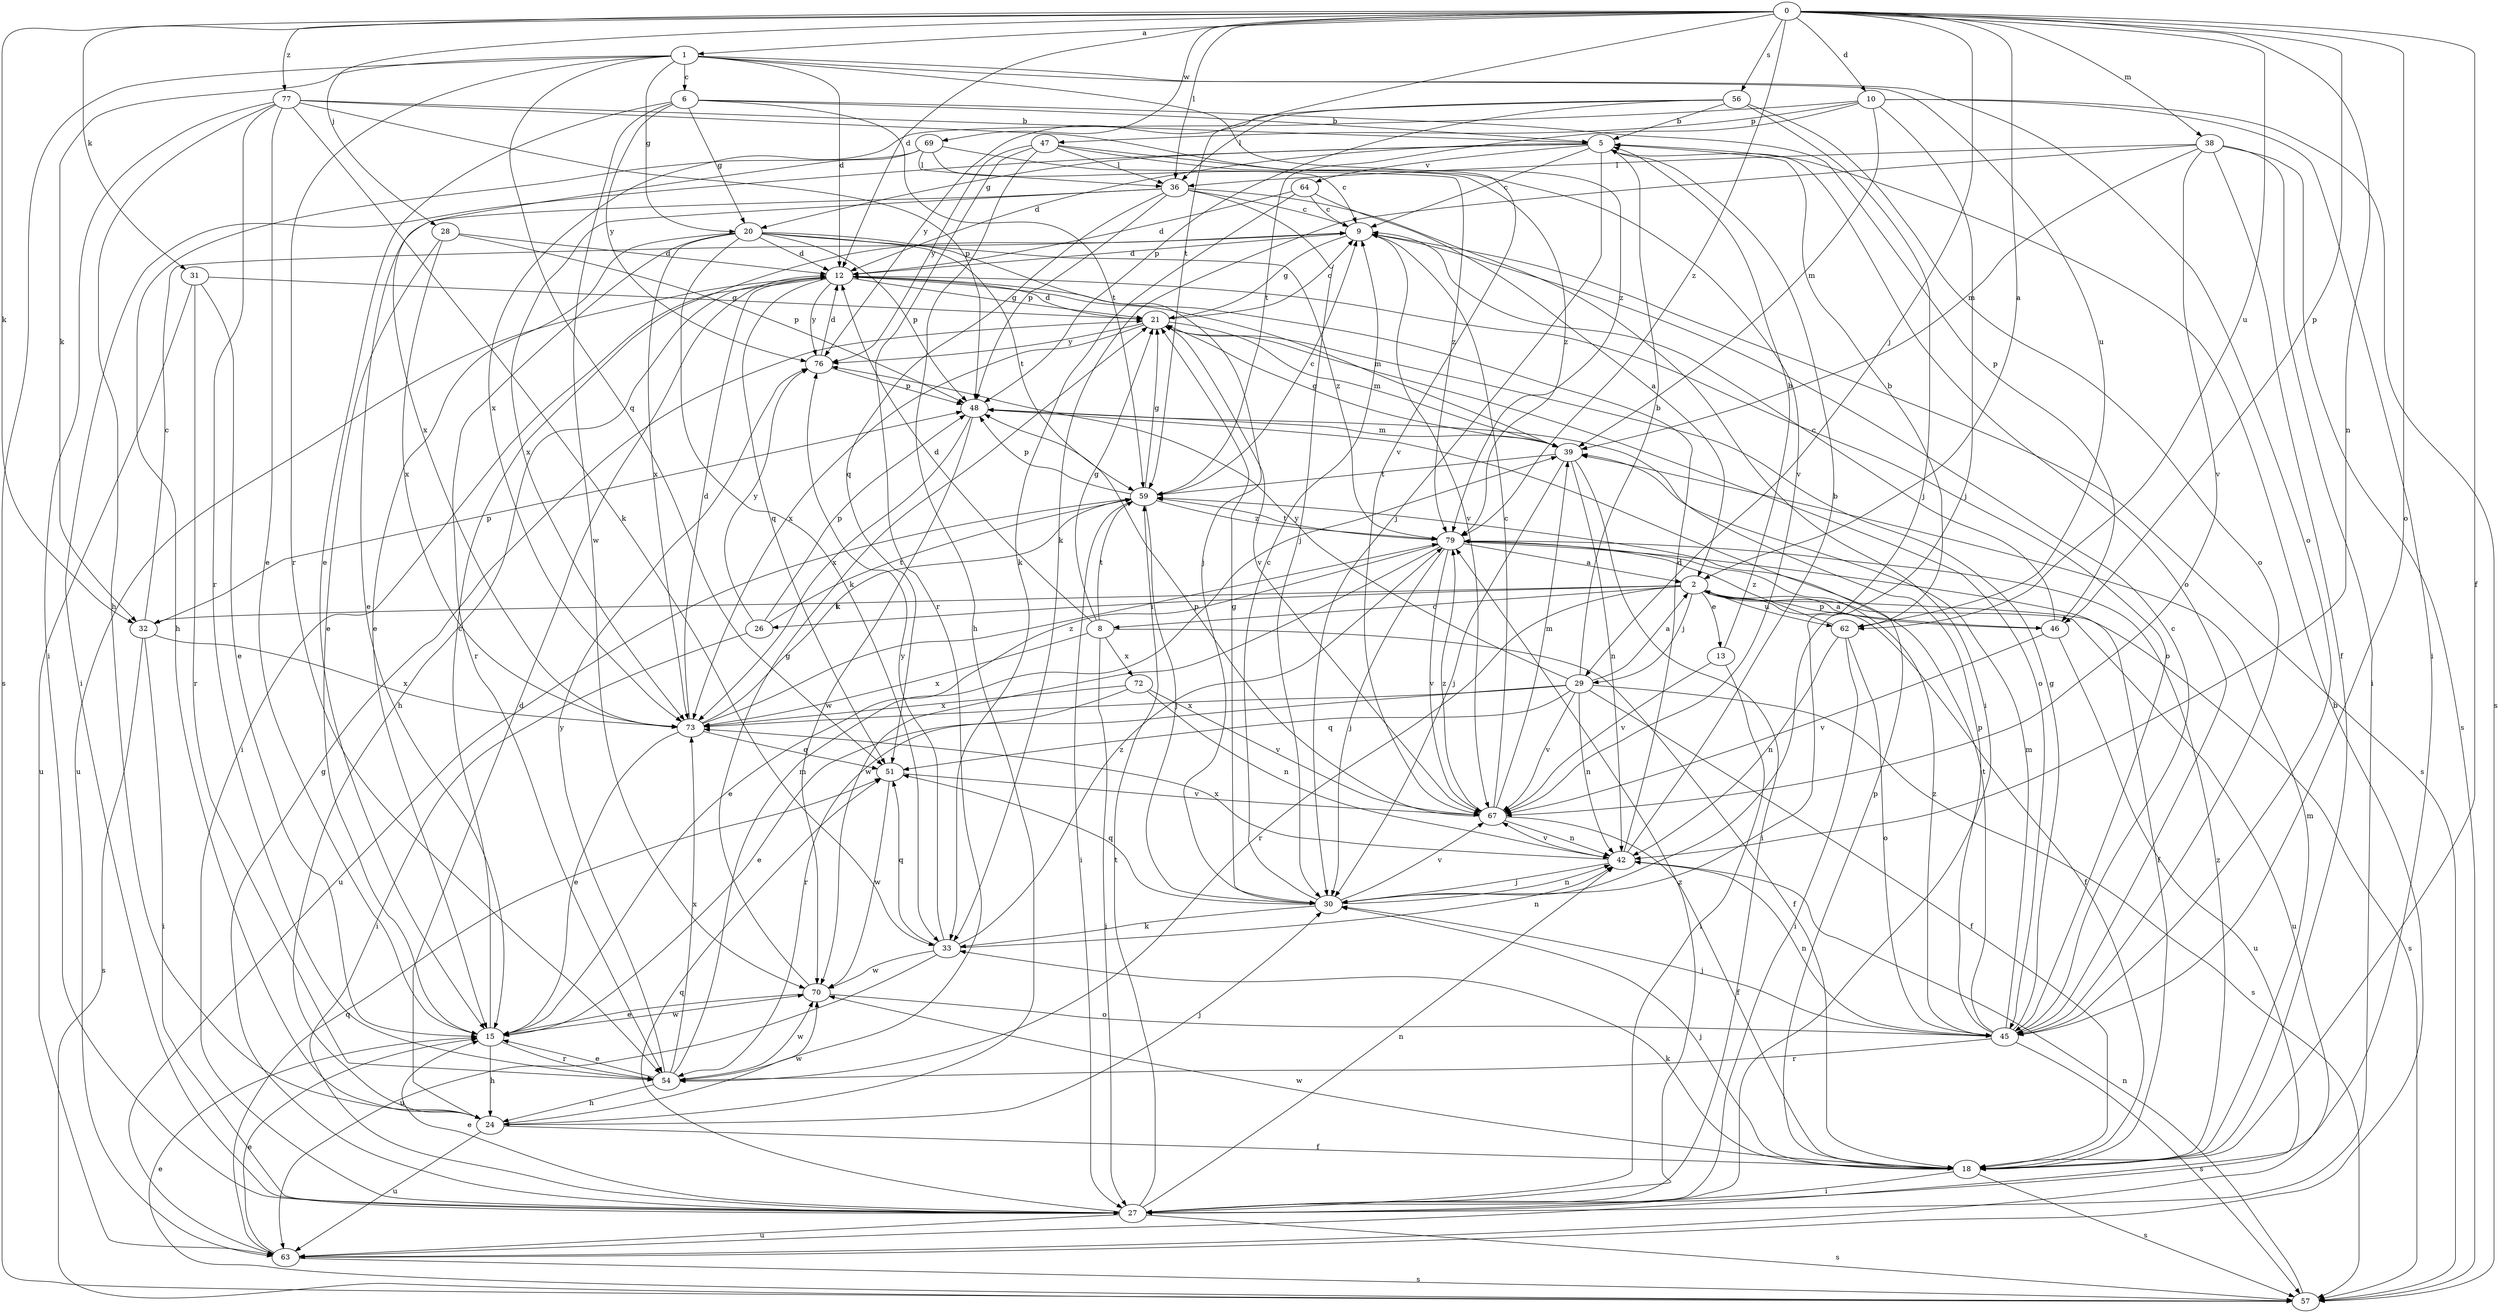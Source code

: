 strict digraph  {
0;
1;
2;
5;
6;
8;
9;
10;
12;
13;
15;
18;
20;
21;
24;
26;
27;
28;
29;
30;
31;
32;
33;
36;
38;
39;
42;
45;
46;
47;
48;
51;
54;
56;
57;
59;
62;
63;
64;
67;
69;
70;
72;
73;
76;
77;
79;
0 -> 1  [label=a];
0 -> 2  [label=a];
0 -> 10  [label=d];
0 -> 12  [label=d];
0 -> 18  [label=f];
0 -> 28  [label=j];
0 -> 29  [label=j];
0 -> 31  [label=k];
0 -> 32  [label=k];
0 -> 36  [label=l];
0 -> 38  [label=m];
0 -> 42  [label=n];
0 -> 45  [label=o];
0 -> 46  [label=p];
0 -> 56  [label=s];
0 -> 59  [label=t];
0 -> 62  [label=u];
0 -> 69  [label=w];
0 -> 77  [label=z];
0 -> 79  [label=z];
1 -> 6  [label=c];
1 -> 12  [label=d];
1 -> 20  [label=g];
1 -> 32  [label=k];
1 -> 45  [label=o];
1 -> 51  [label=q];
1 -> 54  [label=r];
1 -> 57  [label=s];
1 -> 62  [label=u];
1 -> 79  [label=z];
2 -> 8  [label=c];
2 -> 13  [label=e];
2 -> 18  [label=f];
2 -> 26  [label=i];
2 -> 29  [label=j];
2 -> 32  [label=k];
2 -> 46  [label=p];
2 -> 54  [label=r];
2 -> 57  [label=s];
2 -> 62  [label=u];
2 -> 63  [label=u];
5 -> 9  [label=c];
5 -> 12  [label=d];
5 -> 20  [label=g];
5 -> 27  [label=i];
5 -> 30  [label=j];
5 -> 45  [label=o];
5 -> 64  [label=v];
6 -> 5  [label=b];
6 -> 15  [label=e];
6 -> 20  [label=g];
6 -> 46  [label=p];
6 -> 59  [label=t];
6 -> 70  [label=w];
6 -> 76  [label=y];
8 -> 12  [label=d];
8 -> 18  [label=f];
8 -> 21  [label=g];
8 -> 27  [label=i];
8 -> 59  [label=t];
8 -> 72  [label=x];
8 -> 73  [label=x];
9 -> 12  [label=d];
9 -> 21  [label=g];
9 -> 57  [label=s];
9 -> 67  [label=v];
10 -> 27  [label=i];
10 -> 30  [label=j];
10 -> 39  [label=m];
10 -> 47  [label=p];
10 -> 57  [label=s];
10 -> 59  [label=t];
10 -> 73  [label=x];
12 -> 21  [label=g];
12 -> 24  [label=h];
12 -> 27  [label=i];
12 -> 39  [label=m];
12 -> 45  [label=o];
12 -> 51  [label=q];
12 -> 63  [label=u];
12 -> 76  [label=y];
13 -> 5  [label=b];
13 -> 27  [label=i];
13 -> 67  [label=v];
15 -> 9  [label=c];
15 -> 24  [label=h];
15 -> 54  [label=r];
15 -> 70  [label=w];
18 -> 27  [label=i];
18 -> 30  [label=j];
18 -> 33  [label=k];
18 -> 39  [label=m];
18 -> 48  [label=p];
18 -> 57  [label=s];
18 -> 70  [label=w];
18 -> 79  [label=z];
20 -> 12  [label=d];
20 -> 15  [label=e];
20 -> 30  [label=j];
20 -> 33  [label=k];
20 -> 48  [label=p];
20 -> 54  [label=r];
20 -> 59  [label=t];
20 -> 73  [label=x];
20 -> 79  [label=z];
21 -> 9  [label=c];
21 -> 12  [label=d];
21 -> 39  [label=m];
21 -> 45  [label=o];
21 -> 67  [label=v];
21 -> 73  [label=x];
21 -> 76  [label=y];
24 -> 12  [label=d];
24 -> 18  [label=f];
24 -> 30  [label=j];
24 -> 63  [label=u];
24 -> 70  [label=w];
26 -> 27  [label=i];
26 -> 48  [label=p];
26 -> 59  [label=t];
26 -> 76  [label=y];
27 -> 15  [label=e];
27 -> 21  [label=g];
27 -> 42  [label=n];
27 -> 51  [label=q];
27 -> 57  [label=s];
27 -> 59  [label=t];
27 -> 63  [label=u];
27 -> 79  [label=z];
28 -> 12  [label=d];
28 -> 15  [label=e];
28 -> 48  [label=p];
28 -> 73  [label=x];
29 -> 2  [label=a];
29 -> 5  [label=b];
29 -> 15  [label=e];
29 -> 18  [label=f];
29 -> 42  [label=n];
29 -> 51  [label=q];
29 -> 57  [label=s];
29 -> 67  [label=v];
29 -> 73  [label=x];
29 -> 76  [label=y];
30 -> 9  [label=c];
30 -> 21  [label=g];
30 -> 33  [label=k];
30 -> 42  [label=n];
30 -> 51  [label=q];
30 -> 67  [label=v];
31 -> 15  [label=e];
31 -> 21  [label=g];
31 -> 54  [label=r];
31 -> 63  [label=u];
32 -> 9  [label=c];
32 -> 27  [label=i];
32 -> 48  [label=p];
32 -> 57  [label=s];
32 -> 73  [label=x];
33 -> 42  [label=n];
33 -> 51  [label=q];
33 -> 63  [label=u];
33 -> 70  [label=w];
33 -> 76  [label=y];
33 -> 79  [label=z];
36 -> 9  [label=c];
36 -> 15  [label=e];
36 -> 27  [label=i];
36 -> 30  [label=j];
36 -> 48  [label=p];
36 -> 51  [label=q];
36 -> 73  [label=x];
38 -> 18  [label=f];
38 -> 27  [label=i];
38 -> 33  [label=k];
38 -> 36  [label=l];
38 -> 39  [label=m];
38 -> 57  [label=s];
38 -> 67  [label=v];
39 -> 21  [label=g];
39 -> 27  [label=i];
39 -> 30  [label=j];
39 -> 42  [label=n];
39 -> 59  [label=t];
42 -> 5  [label=b];
42 -> 12  [label=d];
42 -> 30  [label=j];
42 -> 67  [label=v];
42 -> 73  [label=x];
45 -> 9  [label=c];
45 -> 21  [label=g];
45 -> 30  [label=j];
45 -> 39  [label=m];
45 -> 42  [label=n];
45 -> 48  [label=p];
45 -> 54  [label=r];
45 -> 57  [label=s];
45 -> 59  [label=t];
45 -> 79  [label=z];
46 -> 2  [label=a];
46 -> 9  [label=c];
46 -> 63  [label=u];
46 -> 67  [label=v];
47 -> 24  [label=h];
47 -> 36  [label=l];
47 -> 54  [label=r];
47 -> 67  [label=v];
47 -> 76  [label=y];
47 -> 79  [label=z];
48 -> 39  [label=m];
48 -> 70  [label=w];
48 -> 73  [label=x];
51 -> 67  [label=v];
51 -> 70  [label=w];
54 -> 15  [label=e];
54 -> 24  [label=h];
54 -> 39  [label=m];
54 -> 70  [label=w];
54 -> 73  [label=x];
54 -> 76  [label=y];
56 -> 5  [label=b];
56 -> 30  [label=j];
56 -> 36  [label=l];
56 -> 45  [label=o];
56 -> 48  [label=p];
56 -> 76  [label=y];
57 -> 15  [label=e];
57 -> 42  [label=n];
59 -> 9  [label=c];
59 -> 21  [label=g];
59 -> 27  [label=i];
59 -> 30  [label=j];
59 -> 48  [label=p];
59 -> 63  [label=u];
59 -> 79  [label=z];
62 -> 5  [label=b];
62 -> 27  [label=i];
62 -> 42  [label=n];
62 -> 45  [label=o];
62 -> 79  [label=z];
63 -> 5  [label=b];
63 -> 15  [label=e];
63 -> 51  [label=q];
63 -> 57  [label=s];
64 -> 2  [label=a];
64 -> 9  [label=c];
64 -> 12  [label=d];
64 -> 33  [label=k];
67 -> 9  [label=c];
67 -> 18  [label=f];
67 -> 39  [label=m];
67 -> 42  [label=n];
67 -> 48  [label=p];
67 -> 79  [label=z];
69 -> 9  [label=c];
69 -> 24  [label=h];
69 -> 36  [label=l];
69 -> 73  [label=x];
69 -> 79  [label=z];
70 -> 15  [label=e];
70 -> 21  [label=g];
70 -> 45  [label=o];
72 -> 42  [label=n];
72 -> 54  [label=r];
72 -> 67  [label=v];
72 -> 73  [label=x];
73 -> 12  [label=d];
73 -> 15  [label=e];
73 -> 51  [label=q];
73 -> 59  [label=t];
73 -> 79  [label=z];
76 -> 12  [label=d];
76 -> 48  [label=p];
77 -> 5  [label=b];
77 -> 15  [label=e];
77 -> 24  [label=h];
77 -> 27  [label=i];
77 -> 33  [label=k];
77 -> 48  [label=p];
77 -> 54  [label=r];
77 -> 67  [label=v];
79 -> 2  [label=a];
79 -> 15  [label=e];
79 -> 18  [label=f];
79 -> 30  [label=j];
79 -> 59  [label=t];
79 -> 67  [label=v];
79 -> 70  [label=w];
}
